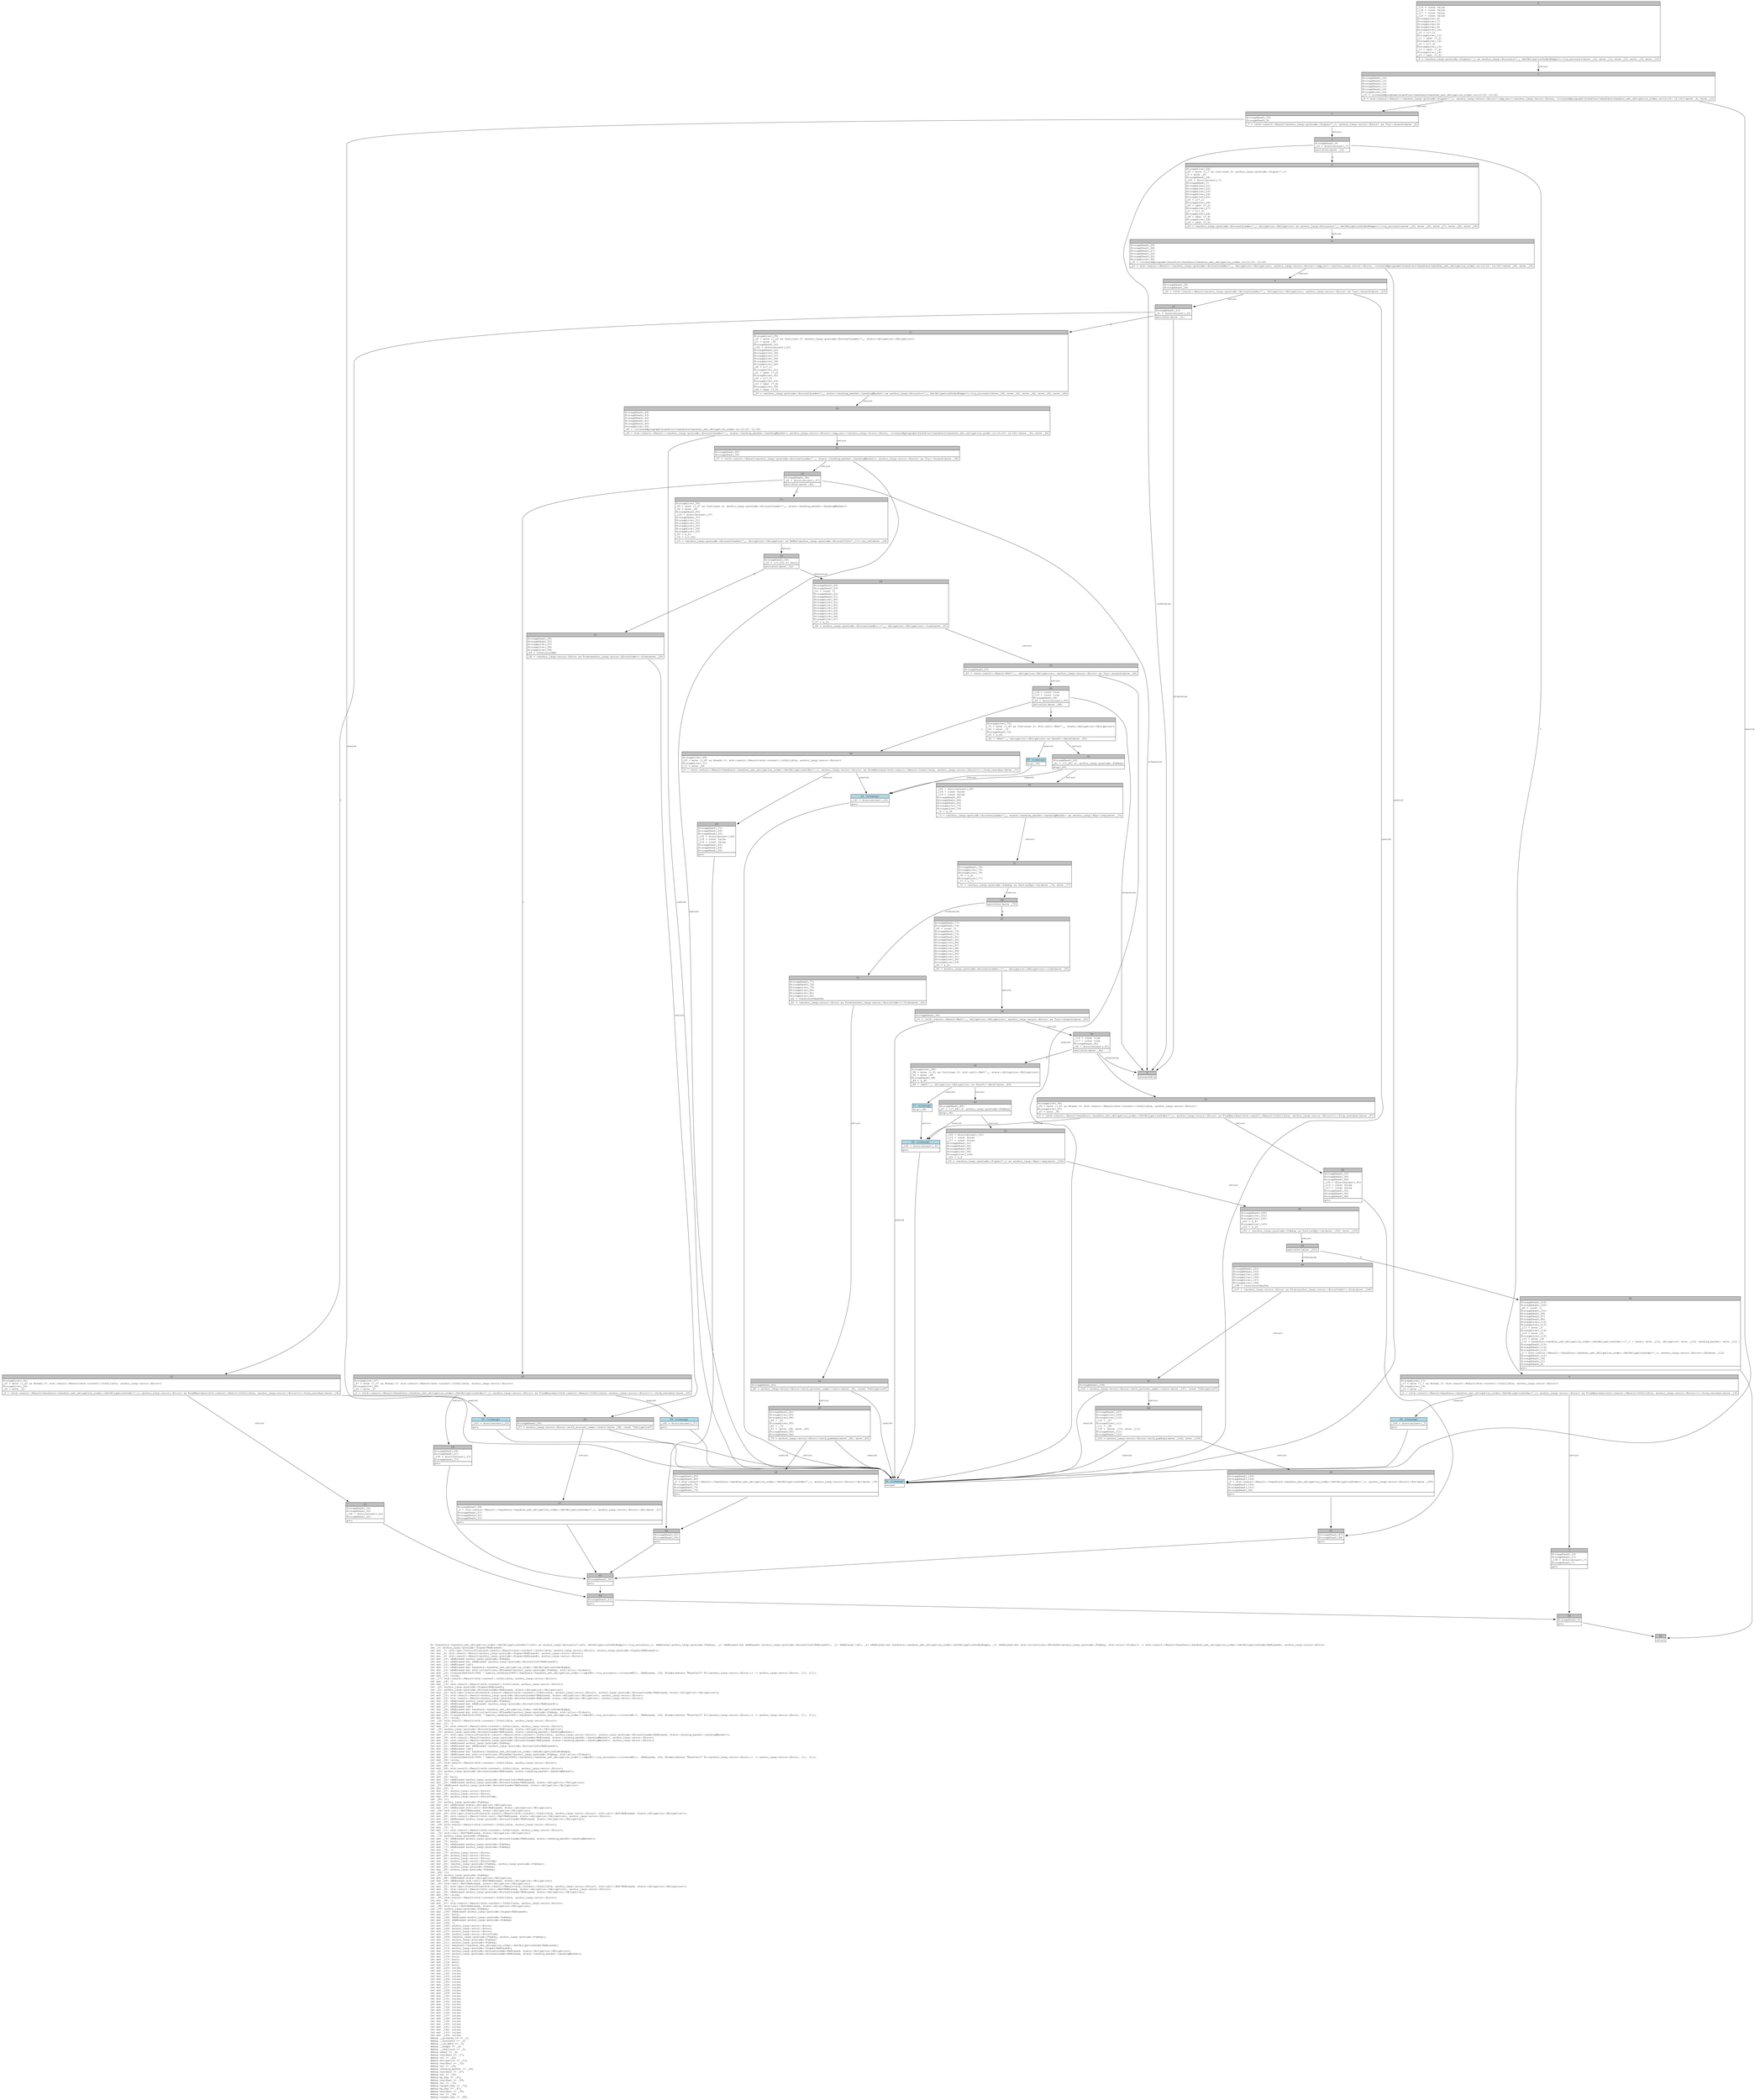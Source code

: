 digraph Mir_0_5560 {
    graph [fontname="Courier, monospace"];
    node [fontname="Courier, monospace"];
    edge [fontname="Courier, monospace"];
    label=<fn &lt;handlers::handler_set_obligation_order::SetObligationOrder&lt;'info&gt; as anchor_lang::Accounts&lt;'info, SetObligationOrderBumps&gt;&gt;::try_accounts(_1: &amp;ReErased anchor_lang::prelude::Pubkey, _2: &amp;ReErased mut &amp;ReErased [anchor_lang::prelude::AccountInfo&lt;ReErased&gt;], _3: &amp;ReErased [u8], _4: &amp;ReErased mut handlers::handler_set_obligation_order::SetObligationOrderBumps, _5: &amp;ReErased mut std::collections::BTreeSet&lt;anchor_lang::prelude::Pubkey, std::alloc::Global&gt;) -&gt; std::result::Result&lt;handlers::handler_set_obligation_order::SetObligationOrder&lt;ReErased&gt;, anchor_lang::error::Error&gt;<br align="left"/>let _6: anchor_lang::prelude::Signer&lt;ReErased&gt;;<br align="left"/>let mut _7: std::ops::ControlFlow&lt;std::result::Result&lt;std::convert::Infallible, anchor_lang::error::Error&gt;, anchor_lang::prelude::Signer&lt;ReErased&gt;&gt;;<br align="left"/>let mut _8: std::result::Result&lt;anchor_lang::prelude::Signer&lt;ReErased&gt;, anchor_lang::error::Error&gt;;<br align="left"/>let mut _9: std::result::Result&lt;anchor_lang::prelude::Signer&lt;ReErased&gt;, anchor_lang::error::Error&gt;;<br align="left"/>let mut _10: &amp;ReErased anchor_lang::prelude::Pubkey;<br align="left"/>let mut _11: &amp;ReErased mut &amp;ReErased [anchor_lang::prelude::AccountInfo&lt;ReErased&gt;];<br align="left"/>let mut _12: &amp;ReErased [u8];<br align="left"/>let mut _13: &amp;ReErased mut handlers::handler_set_obligation_order::SetObligationOrderBumps;<br align="left"/>let mut _14: &amp;ReErased mut std::collections::BTreeSet&lt;anchor_lang::prelude::Pubkey, std::alloc::Global&gt;;<br align="left"/>let mut _15: Closure(DefId(0:5561 ~ kamino_lending[6389]::handlers::handler_set_obligation_order::{impl#0}::try_accounts::{closure#0}), [ReErased, i32, Binder(extern &quot;RustCall&quot; fn((anchor_lang::error::Error,)) -&gt; anchor_lang::error::Error, []), ()]);<br align="left"/>let mut _16: isize;<br align="left"/>let _17: std::result::Result&lt;std::convert::Infallible, anchor_lang::error::Error&gt;;<br align="left"/>let mut _18: !;<br align="left"/>let mut _19: std::result::Result&lt;std::convert::Infallible, anchor_lang::error::Error&gt;;<br align="left"/>let _20: anchor_lang::prelude::Signer&lt;ReErased&gt;;<br align="left"/>let _21: anchor_lang::prelude::AccountLoader&lt;ReErased, state::obligation::Obligation&gt;;<br align="left"/>let mut _22: std::ops::ControlFlow&lt;std::result::Result&lt;std::convert::Infallible, anchor_lang::error::Error&gt;, anchor_lang::prelude::AccountLoader&lt;ReErased, state::obligation::Obligation&gt;&gt;;<br align="left"/>let mut _23: std::result::Result&lt;anchor_lang::prelude::AccountLoader&lt;ReErased, state::obligation::Obligation&gt;, anchor_lang::error::Error&gt;;<br align="left"/>let mut _24: std::result::Result&lt;anchor_lang::prelude::AccountLoader&lt;ReErased, state::obligation::Obligation&gt;, anchor_lang::error::Error&gt;;<br align="left"/>let mut _25: &amp;ReErased anchor_lang::prelude::Pubkey;<br align="left"/>let mut _26: &amp;ReErased mut &amp;ReErased [anchor_lang::prelude::AccountInfo&lt;ReErased&gt;];<br align="left"/>let mut _27: &amp;ReErased [u8];<br align="left"/>let mut _28: &amp;ReErased mut handlers::handler_set_obligation_order::SetObligationOrderBumps;<br align="left"/>let mut _29: &amp;ReErased mut std::collections::BTreeSet&lt;anchor_lang::prelude::Pubkey, std::alloc::Global&gt;;<br align="left"/>let mut _30: Closure(DefId(0:5562 ~ kamino_lending[6389]::handlers::handler_set_obligation_order::{impl#0}::try_accounts::{closure#1}), [ReErased, i32, Binder(extern &quot;RustCall&quot; fn((anchor_lang::error::Error,)) -&gt; anchor_lang::error::Error, []), ()]);<br align="left"/>let mut _31: isize;<br align="left"/>let _32: std::result::Result&lt;std::convert::Infallible, anchor_lang::error::Error&gt;;<br align="left"/>let mut _33: !;<br align="left"/>let mut _34: std::result::Result&lt;std::convert::Infallible, anchor_lang::error::Error&gt;;<br align="left"/>let _35: anchor_lang::prelude::AccountLoader&lt;ReErased, state::obligation::Obligation&gt;;<br align="left"/>let _36: anchor_lang::prelude::AccountLoader&lt;ReErased, state::lending_market::LendingMarket&gt;;<br align="left"/>let mut _37: std::ops::ControlFlow&lt;std::result::Result&lt;std::convert::Infallible, anchor_lang::error::Error&gt;, anchor_lang::prelude::AccountLoader&lt;ReErased, state::lending_market::LendingMarket&gt;&gt;;<br align="left"/>let mut _38: std::result::Result&lt;anchor_lang::prelude::AccountLoader&lt;ReErased, state::lending_market::LendingMarket&gt;, anchor_lang::error::Error&gt;;<br align="left"/>let mut _39: std::result::Result&lt;anchor_lang::prelude::AccountLoader&lt;ReErased, state::lending_market::LendingMarket&gt;, anchor_lang::error::Error&gt;;<br align="left"/>let mut _40: &amp;ReErased anchor_lang::prelude::Pubkey;<br align="left"/>let mut _41: &amp;ReErased mut &amp;ReErased [anchor_lang::prelude::AccountInfo&lt;ReErased&gt;];<br align="left"/>let mut _42: &amp;ReErased [u8];<br align="left"/>let mut _43: &amp;ReErased mut handlers::handler_set_obligation_order::SetObligationOrderBumps;<br align="left"/>let mut _44: &amp;ReErased mut std::collections::BTreeSet&lt;anchor_lang::prelude::Pubkey, std::alloc::Global&gt;;<br align="left"/>let mut _45: Closure(DefId(0:5563 ~ kamino_lending[6389]::handlers::handler_set_obligation_order::{impl#0}::try_accounts::{closure#2}), [ReErased, i32, Binder(extern &quot;RustCall&quot; fn((anchor_lang::error::Error,)) -&gt; anchor_lang::error::Error, []), ()]);<br align="left"/>let mut _46: isize;<br align="left"/>let _47: std::result::Result&lt;std::convert::Infallible, anchor_lang::error::Error&gt;;<br align="left"/>let mut _48: !;<br align="left"/>let mut _49: std::result::Result&lt;std::convert::Infallible, anchor_lang::error::Error&gt;;<br align="left"/>let _50: anchor_lang::prelude::AccountLoader&lt;ReErased, state::lending_market::LendingMarket&gt;;<br align="left"/>let _51: ();<br align="left"/>let mut _52: bool;<br align="left"/>let mut _53: &amp;ReErased anchor_lang::prelude::AccountInfo&lt;ReErased&gt;;<br align="left"/>let mut _54: &amp;ReErased anchor_lang::prelude::AccountLoader&lt;ReErased, state::obligation::Obligation&gt;;<br align="left"/>let _55: &amp;ReErased anchor_lang::prelude::AccountLoader&lt;ReErased, state::obligation::Obligation&gt;;<br align="left"/>let mut _56: !;<br align="left"/>let mut _57: anchor_lang::error::Error;<br align="left"/>let mut _58: anchor_lang::error::Error;<br align="left"/>let mut _59: anchor_lang::error::ErrorCode;<br align="left"/>let _60: ();<br align="left"/>let _61: anchor_lang::prelude::Pubkey;<br align="left"/>let mut _62: &amp;ReErased state::obligation::Obligation;<br align="left"/>let mut _63: &amp;ReErased std::cell::Ref&lt;ReErased, state::obligation::Obligation&gt;;<br align="left"/>let _64: std::cell::Ref&lt;ReErased, state::obligation::Obligation&gt;;<br align="left"/>let mut _65: std::ops::ControlFlow&lt;std::result::Result&lt;std::convert::Infallible, anchor_lang::error::Error&gt;, std::cell::Ref&lt;ReErased, state::obligation::Obligation&gt;&gt;;<br align="left"/>let mut _66: std::result::Result&lt;std::cell::Ref&lt;ReErased, state::obligation::Obligation&gt;, anchor_lang::error::Error&gt;;<br align="left"/>let mut _67: &amp;ReErased anchor_lang::prelude::AccountLoader&lt;ReErased, state::obligation::Obligation&gt;;<br align="left"/>let mut _68: isize;<br align="left"/>let _69: std::result::Result&lt;std::convert::Infallible, anchor_lang::error::Error&gt;;<br align="left"/>let mut _70: !;<br align="left"/>let mut _71: std::result::Result&lt;std::convert::Infallible, anchor_lang::error::Error&gt;;<br align="left"/>let _72: std::cell::Ref&lt;ReErased, state::obligation::Obligation&gt;;<br align="left"/>let _73: anchor_lang::prelude::Pubkey;<br align="left"/>let mut _74: &amp;ReErased anchor_lang::prelude::AccountLoader&lt;ReErased, state::lending_market::LendingMarket&gt;;<br align="left"/>let mut _75: bool;<br align="left"/>let mut _76: &amp;ReErased anchor_lang::prelude::Pubkey;<br align="left"/>let mut _77: &amp;ReErased anchor_lang::prelude::Pubkey;<br align="left"/>let mut _78: !;<br align="left"/>let mut _79: anchor_lang::error::Error;<br align="left"/>let mut _80: anchor_lang::error::Error;<br align="left"/>let mut _81: anchor_lang::error::Error;<br align="left"/>let mut _82: anchor_lang::error::ErrorCode;<br align="left"/>let mut _83: (anchor_lang::prelude::Pubkey, anchor_lang::prelude::Pubkey);<br align="left"/>let mut _84: anchor_lang::prelude::Pubkey;<br align="left"/>let mut _85: anchor_lang::prelude::Pubkey;<br align="left"/>let _86: ();<br align="left"/>let _87: anchor_lang::prelude::Pubkey;<br align="left"/>let mut _88: &amp;ReErased state::obligation::Obligation;<br align="left"/>let mut _89: &amp;ReErased std::cell::Ref&lt;ReErased, state::obligation::Obligation&gt;;<br align="left"/>let _90: std::cell::Ref&lt;ReErased, state::obligation::Obligation&gt;;<br align="left"/>let mut _91: std::ops::ControlFlow&lt;std::result::Result&lt;std::convert::Infallible, anchor_lang::error::Error&gt;, std::cell::Ref&lt;ReErased, state::obligation::Obligation&gt;&gt;;<br align="left"/>let mut _92: std::result::Result&lt;std::cell::Ref&lt;ReErased, state::obligation::Obligation&gt;, anchor_lang::error::Error&gt;;<br align="left"/>let mut _93: &amp;ReErased anchor_lang::prelude::AccountLoader&lt;ReErased, state::obligation::Obligation&gt;;<br align="left"/>let mut _94: isize;<br align="left"/>let _95: std::result::Result&lt;std::convert::Infallible, anchor_lang::error::Error&gt;;<br align="left"/>let mut _96: !;<br align="left"/>let mut _97: std::result::Result&lt;std::convert::Infallible, anchor_lang::error::Error&gt;;<br align="left"/>let _98: std::cell::Ref&lt;ReErased, state::obligation::Obligation&gt;;<br align="left"/>let _99: anchor_lang::prelude::Pubkey;<br align="left"/>let mut _100: &amp;ReErased anchor_lang::prelude::Signer&lt;ReErased&gt;;<br align="left"/>let mut _101: bool;<br align="left"/>let mut _102: &amp;ReErased anchor_lang::prelude::Pubkey;<br align="left"/>let mut _103: &amp;ReErased anchor_lang::prelude::Pubkey;<br align="left"/>let mut _104: !;<br align="left"/>let mut _105: anchor_lang::error::Error;<br align="left"/>let mut _106: anchor_lang::error::Error;<br align="left"/>let mut _107: anchor_lang::error::Error;<br align="left"/>let mut _108: anchor_lang::error::ErrorCode;<br align="left"/>let mut _109: (anchor_lang::prelude::Pubkey, anchor_lang::prelude::Pubkey);<br align="left"/>let mut _110: anchor_lang::prelude::Pubkey;<br align="left"/>let mut _111: anchor_lang::prelude::Pubkey;<br align="left"/>let mut _112: handlers::handler_set_obligation_order::SetObligationOrder&lt;ReErased&gt;;<br align="left"/>let mut _113: anchor_lang::prelude::Signer&lt;ReErased&gt;;<br align="left"/>let mut _114: anchor_lang::prelude::AccountLoader&lt;ReErased, state::obligation::Obligation&gt;;<br align="left"/>let mut _115: anchor_lang::prelude::AccountLoader&lt;ReErased, state::lending_market::LendingMarket&gt;;<br align="left"/>let mut _116: bool;<br align="left"/>let mut _117: bool;<br align="left"/>let mut _118: bool;<br align="left"/>let mut _119: bool;<br align="left"/>let mut _120: isize;<br align="left"/>let mut _121: isize;<br align="left"/>let mut _122: isize;<br align="left"/>let mut _123: isize;<br align="left"/>let mut _124: isize;<br align="left"/>let mut _125: isize;<br align="left"/>let mut _126: isize;<br align="left"/>let mut _127: isize;<br align="left"/>let mut _128: isize;<br align="left"/>let mut _129: isize;<br align="left"/>let mut _130: isize;<br align="left"/>let mut _131: isize;<br align="left"/>let mut _132: isize;<br align="left"/>let mut _133: isize;<br align="left"/>let mut _134: isize;<br align="left"/>let mut _135: isize;<br align="left"/>let mut _136: isize;<br align="left"/>let mut _137: isize;<br align="left"/>let mut _138: isize;<br align="left"/>let mut _139: isize;<br align="left"/>let mut _140: isize;<br align="left"/>let mut _141: isize;<br align="left"/>let mut _142: isize;<br align="left"/>let mut _143: isize;<br align="left"/>let mut _144: isize;<br align="left"/>debug __program_id =&gt; _1;<br align="left"/>debug __accounts =&gt; _2;<br align="left"/>debug __ix_data =&gt; _3;<br align="left"/>debug __bumps =&gt; _4;<br align="left"/>debug __reallocs =&gt; _5;<br align="left"/>debug owner =&gt; _6;<br align="left"/>debug residual =&gt; _17;<br align="left"/>debug val =&gt; _20;<br align="left"/>debug obligation =&gt; _21;<br align="left"/>debug residual =&gt; _32;<br align="left"/>debug val =&gt; _35;<br align="left"/>debug lending_market =&gt; _36;<br align="left"/>debug residual =&gt; _47;<br align="left"/>debug val =&gt; _50;<br align="left"/>debug my_key =&gt; _61;<br align="left"/>debug residual =&gt; _69;<br align="left"/>debug val =&gt; _72;<br align="left"/>debug target_key =&gt; _73;<br align="left"/>debug my_key =&gt; _87;<br align="left"/>debug residual =&gt; _95;<br align="left"/>debug val =&gt; _98;<br align="left"/>debug target_key =&gt; _99;<br align="left"/>>;
    bb0__0_5560 [shape="none", label=<<table border="0" cellborder="1" cellspacing="0"><tr><td bgcolor="gray" align="center" colspan="1">0</td></tr><tr><td align="left" balign="left">_119 = const false<br/>_118 = const false<br/>_117 = const false<br/>_116 = const false<br/>StorageLive(_6)<br/>StorageLive(_7)<br/>StorageLive(_8)<br/>StorageLive(_9)<br/>StorageLive(_10)<br/>_10 = &amp;(*_1)<br/>StorageLive(_11)<br/>_11 = &amp;mut (*_2)<br/>StorageLive(_12)<br/>_12 = &amp;(*_3)<br/>StorageLive(_13)<br/>_13 = &amp;mut (*_4)<br/>StorageLive(_14)<br/>_14 = &amp;mut (*_5)<br/></td></tr><tr><td align="left">_9 = &lt;anchor_lang::prelude::Signer&lt;'_&gt; as anchor_lang::Accounts&lt;'_, SetObligationOrderBumps&gt;&gt;::try_accounts(move _10, move _11, move _12, move _13, move _14)</td></tr></table>>];
    bb1__0_5560 [shape="none", label=<<table border="0" cellborder="1" cellspacing="0"><tr><td bgcolor="gray" align="center" colspan="1">1</td></tr><tr><td align="left" balign="left">StorageDead(_14)<br/>StorageDead(_13)<br/>StorageDead(_12)<br/>StorageDead(_11)<br/>StorageDead(_10)<br/>StorageLive(_15)<br/>_15 = {closure@programs\klend\src\handlers\handler_set_obligation_order.rs:12:10: 12:18}<br/></td></tr><tr><td align="left">_8 = std::result::Result::&lt;anchor_lang::prelude::Signer&lt;'_&gt;, anchor_lang::error::Error&gt;::map_err::&lt;anchor_lang::error::Error, {closure@programs\klend\src\handlers\handler_set_obligation_order.rs:12:10: 12:18}&gt;(move _9, move _15)</td></tr></table>>];
    bb2__0_5560 [shape="none", label=<<table border="0" cellborder="1" cellspacing="0"><tr><td bgcolor="gray" align="center" colspan="1">2</td></tr><tr><td align="left" balign="left">StorageDead(_15)<br/>StorageDead(_9)<br/></td></tr><tr><td align="left">_7 = &lt;std::result::Result&lt;anchor_lang::prelude::Signer&lt;'_&gt;, anchor_lang::error::Error&gt; as Try&gt;::branch(move _8)</td></tr></table>>];
    bb3__0_5560 [shape="none", label=<<table border="0" cellborder="1" cellspacing="0"><tr><td bgcolor="gray" align="center" colspan="1">3</td></tr><tr><td align="left" balign="left">StorageDead(_8)<br/>_16 = discriminant(_7)<br/></td></tr><tr><td align="left">switchInt(move _16)</td></tr></table>>];
    bb4__0_5560 [shape="none", label=<<table border="0" cellborder="1" cellspacing="0"><tr><td bgcolor="gray" align="center" colspan="1">4</td></tr><tr><td align="left" balign="left">StorageLive(_20)<br/>_20 = move ((_7 as Continue).0: anchor_lang::prelude::Signer&lt;'_&gt;)<br/>_6 = move _20<br/>StorageDead(_20)<br/>_120 = discriminant(_7)<br/>StorageDead(_7)<br/>StorageLive(_21)<br/>StorageLive(_22)<br/>StorageLive(_23)<br/>StorageLive(_24)<br/>StorageLive(_25)<br/>_25 = &amp;(*_1)<br/>StorageLive(_26)<br/>_26 = &amp;mut (*_2)<br/>StorageLive(_27)<br/>_27 = &amp;(*_3)<br/>StorageLive(_28)<br/>_28 = &amp;mut (*_4)<br/>StorageLive(_29)<br/>_29 = &amp;mut (*_5)<br/></td></tr><tr><td align="left">_24 = &lt;anchor_lang::prelude::AccountLoader&lt;'_, obligation::Obligation&gt; as anchor_lang::Accounts&lt;'_, SetObligationOrderBumps&gt;&gt;::try_accounts(move _25, move _26, move _27, move _28, move _29)</td></tr></table>>];
    bb5__0_5560 [shape="none", label=<<table border="0" cellborder="1" cellspacing="0"><tr><td bgcolor="gray" align="center" colspan="1">5</td></tr><tr><td align="left">unreachable</td></tr></table>>];
    bb6__0_5560 [shape="none", label=<<table border="0" cellborder="1" cellspacing="0"><tr><td bgcolor="gray" align="center" colspan="1">6</td></tr><tr><td align="left" balign="left">StorageLive(_17)<br/>_17 = move ((_7 as Break).0: std::result::Result&lt;std::convert::Infallible, anchor_lang::error::Error&gt;)<br/>StorageLive(_19)<br/>_19 = move _17<br/></td></tr><tr><td align="left">_0 = &lt;std::result::Result&lt;handlers::handler_set_obligation_order::SetObligationOrder&lt;'_&gt;, anchor_lang::error::Error&gt; as FromResidual&lt;std::result::Result&lt;Infallible, anchor_lang::error::Error&gt;&gt;&gt;::from_residual(move _19)</td></tr></table>>];
    bb7__0_5560 [shape="none", label=<<table border="0" cellborder="1" cellspacing="0"><tr><td bgcolor="gray" align="center" colspan="1">7</td></tr><tr><td align="left" balign="left">StorageDead(_19)<br/>StorageDead(_17)<br/>_138 = discriminant(_7)<br/>StorageDead(_7)<br/></td></tr><tr><td align="left">goto</td></tr></table>>];
    bb8__0_5560 [shape="none", label=<<table border="0" cellborder="1" cellspacing="0"><tr><td bgcolor="gray" align="center" colspan="1">8</td></tr><tr><td align="left" balign="left">StorageDead(_29)<br/>StorageDead(_28)<br/>StorageDead(_27)<br/>StorageDead(_26)<br/>StorageDead(_25)<br/>StorageLive(_30)<br/>_30 = {closure@programs\klend\src\handlers\handler_set_obligation_order.rs:12:10: 12:18}<br/></td></tr><tr><td align="left">_23 = std::result::Result::&lt;anchor_lang::prelude::AccountLoader&lt;'_, obligation::Obligation&gt;, anchor_lang::error::Error&gt;::map_err::&lt;anchor_lang::error::Error, {closure@programs\klend\src\handlers\handler_set_obligation_order.rs:12:10: 12:18}&gt;(move _24, move _30)</td></tr></table>>];
    bb9__0_5560 [shape="none", label=<<table border="0" cellborder="1" cellspacing="0"><tr><td bgcolor="gray" align="center" colspan="1">9</td></tr><tr><td align="left" balign="left">StorageDead(_30)<br/>StorageDead(_24)<br/></td></tr><tr><td align="left">_22 = &lt;std::result::Result&lt;anchor_lang::prelude::AccountLoader&lt;'_, obligation::Obligation&gt;, anchor_lang::error::Error&gt; as Try&gt;::branch(move _23)</td></tr></table>>];
    bb10__0_5560 [shape="none", label=<<table border="0" cellborder="1" cellspacing="0"><tr><td bgcolor="gray" align="center" colspan="1">10</td></tr><tr><td align="left" balign="left">StorageDead(_23)<br/>_31 = discriminant(_22)<br/></td></tr><tr><td align="left">switchInt(move _31)</td></tr></table>>];
    bb11__0_5560 [shape="none", label=<<table border="0" cellborder="1" cellspacing="0"><tr><td bgcolor="gray" align="center" colspan="1">11</td></tr><tr><td align="left" balign="left">StorageLive(_35)<br/>_35 = move ((_22 as Continue).0: anchor_lang::prelude::AccountLoader&lt;'_, state::obligation::Obligation&gt;)<br/>_21 = move _35<br/>StorageDead(_35)<br/>_122 = discriminant(_22)<br/>StorageDead(_22)<br/>StorageLive(_36)<br/>StorageLive(_37)<br/>StorageLive(_38)<br/>StorageLive(_39)<br/>StorageLive(_40)<br/>_40 = &amp;(*_1)<br/>StorageLive(_41)<br/>_41 = &amp;mut (*_2)<br/>StorageLive(_42)<br/>_42 = &amp;(*_3)<br/>StorageLive(_43)<br/>_43 = &amp;mut (*_4)<br/>StorageLive(_44)<br/>_44 = &amp;mut (*_5)<br/></td></tr><tr><td align="left">_39 = &lt;anchor_lang::prelude::AccountLoader&lt;'_, state::lending_market::LendingMarket&gt; as anchor_lang::Accounts&lt;'_, SetObligationOrderBumps&gt;&gt;::try_accounts(move _40, move _41, move _42, move _43, move _44)</td></tr></table>>];
    bb12__0_5560 [shape="none", label=<<table border="0" cellborder="1" cellspacing="0"><tr><td bgcolor="gray" align="center" colspan="1">12</td></tr><tr><td align="left" balign="left">StorageLive(_32)<br/>_32 = move ((_22 as Break).0: std::result::Result&lt;std::convert::Infallible, anchor_lang::error::Error&gt;)<br/>StorageLive(_34)<br/>_34 = move _32<br/></td></tr><tr><td align="left">_0 = &lt;std::result::Result&lt;handlers::handler_set_obligation_order::SetObligationOrder&lt;'_&gt;, anchor_lang::error::Error&gt; as FromResidual&lt;std::result::Result&lt;Infallible, anchor_lang::error::Error&gt;&gt;&gt;::from_residual(move _34)</td></tr></table>>];
    bb13__0_5560 [shape="none", label=<<table border="0" cellborder="1" cellspacing="0"><tr><td bgcolor="gray" align="center" colspan="1">13</td></tr><tr><td align="left" balign="left">StorageDead(_34)<br/>StorageDead(_32)<br/>_136 = discriminant(_22)<br/>StorageDead(_22)<br/></td></tr><tr><td align="left">goto</td></tr></table>>];
    bb14__0_5560 [shape="none", label=<<table border="0" cellborder="1" cellspacing="0"><tr><td bgcolor="gray" align="center" colspan="1">14</td></tr><tr><td align="left" balign="left">StorageDead(_44)<br/>StorageDead(_43)<br/>StorageDead(_42)<br/>StorageDead(_41)<br/>StorageDead(_40)<br/>StorageLive(_45)<br/>_45 = {closure@programs\klend\src\handlers\handler_set_obligation_order.rs:12:10: 12:18}<br/></td></tr><tr><td align="left">_38 = std::result::Result::&lt;anchor_lang::prelude::AccountLoader&lt;'_, state::lending_market::LendingMarket&gt;, anchor_lang::error::Error&gt;::map_err::&lt;anchor_lang::error::Error, {closure@programs\klend\src\handlers\handler_set_obligation_order.rs:12:10: 12:18}&gt;(move _39, move _45)</td></tr></table>>];
    bb15__0_5560 [shape="none", label=<<table border="0" cellborder="1" cellspacing="0"><tr><td bgcolor="gray" align="center" colspan="1">15</td></tr><tr><td align="left" balign="left">StorageDead(_45)<br/>StorageDead(_39)<br/></td></tr><tr><td align="left">_37 = &lt;std::result::Result&lt;anchor_lang::prelude::AccountLoader&lt;'_, state::lending_market::LendingMarket&gt;, anchor_lang::error::Error&gt; as Try&gt;::branch(move _38)</td></tr></table>>];
    bb16__0_5560 [shape="none", label=<<table border="0" cellborder="1" cellspacing="0"><tr><td bgcolor="gray" align="center" colspan="1">16</td></tr><tr><td align="left" balign="left">StorageDead(_38)<br/>_46 = discriminant(_37)<br/></td></tr><tr><td align="left">switchInt(move _46)</td></tr></table>>];
    bb17__0_5560 [shape="none", label=<<table border="0" cellborder="1" cellspacing="0"><tr><td bgcolor="gray" align="center" colspan="1">17</td></tr><tr><td align="left" balign="left">StorageLive(_50)<br/>_50 = move ((_37 as Continue).0: anchor_lang::prelude::AccountLoader&lt;'_, state::lending_market::LendingMarket&gt;)<br/>_36 = move _50<br/>StorageDead(_50)<br/>_124 = discriminant(_37)<br/>StorageDead(_37)<br/>StorageLive(_51)<br/>StorageLive(_52)<br/>StorageLive(_53)<br/>StorageLive(_54)<br/>StorageLive(_55)<br/>_55 = &amp;_21<br/>_54 = &amp;(*_55)<br/></td></tr><tr><td align="left">_53 = &lt;anchor_lang::prelude::AccountLoader&lt;'_, obligation::Obligation&gt; as AsRef&lt;anchor_lang::prelude::AccountInfo&lt;'_&gt;&gt;&gt;::as_ref(move _54)</td></tr></table>>];
    bb18__0_5560 [shape="none", label=<<table border="0" cellborder="1" cellspacing="0"><tr><td bgcolor="gray" align="center" colspan="1">18</td></tr><tr><td align="left" balign="left">StorageLive(_47)<br/>_47 = move ((_37 as Break).0: std::result::Result&lt;std::convert::Infallible, anchor_lang::error::Error&gt;)<br/>StorageLive(_49)<br/>_49 = move _47<br/></td></tr><tr><td align="left">_0 = &lt;std::result::Result&lt;handlers::handler_set_obligation_order::SetObligationOrder&lt;'_&gt;, anchor_lang::error::Error&gt; as FromResidual&lt;std::result::Result&lt;Infallible, anchor_lang::error::Error&gt;&gt;&gt;::from_residual(move _49)</td></tr></table>>];
    bb19__0_5560 [shape="none", label=<<table border="0" cellborder="1" cellspacing="0"><tr><td bgcolor="gray" align="center" colspan="1">19</td></tr><tr><td align="left" balign="left">StorageDead(_49)<br/>StorageDead(_47)<br/>_134 = discriminant(_37)<br/>StorageDead(_37)<br/></td></tr><tr><td align="left">goto</td></tr></table>>];
    bb20__0_5560 [shape="none", label=<<table border="0" cellborder="1" cellspacing="0"><tr><td bgcolor="gray" align="center" colspan="1">20</td></tr><tr><td align="left" balign="left">StorageDead(_54)<br/>_52 = ((*_53).6: bool)<br/></td></tr><tr><td align="left">switchInt(move _52)</td></tr></table>>];
    bb21__0_5560 [shape="none", label=<<table border="0" cellborder="1" cellspacing="0"><tr><td bgcolor="gray" align="center" colspan="1">21</td></tr><tr><td align="left" balign="left">StorageDead(_55)<br/>StorageDead(_53)<br/>StorageLive(_57)<br/>StorageLive(_58)<br/>StorageLive(_59)<br/>_59 = ConstraintMut<br/></td></tr><tr><td align="left">_58 = &lt;anchor_lang::error::Error as From&lt;anchor_lang::error::ErrorCode&gt;&gt;::from(move _59)</td></tr></table>>];
    bb22__0_5560 [shape="none", label=<<table border="0" cellborder="1" cellspacing="0"><tr><td bgcolor="gray" align="center" colspan="1">22</td></tr><tr><td align="left" balign="left">StorageDead(_59)<br/></td></tr><tr><td align="left">_57 = anchor_lang::error::Error::with_account_name::&lt;&amp;str&gt;(move _58, const &quot;obligation&quot;)</td></tr></table>>];
    bb23__0_5560 [shape="none", label=<<table border="0" cellborder="1" cellspacing="0"><tr><td bgcolor="gray" align="center" colspan="1">23</td></tr><tr><td align="left" balign="left">StorageDead(_58)<br/>_0 = std::result::Result::&lt;handlers::handler_set_obligation_order::SetObligationOrder&lt;'_&gt;, anchor_lang::error::Error&gt;::Err(move _57)<br/>StorageDead(_57)<br/>StorageDead(_52)<br/>StorageDead(_51)<br/></td></tr><tr><td align="left">goto</td></tr></table>>];
    bb24__0_5560 [shape="none", label=<<table border="0" cellborder="1" cellspacing="0"><tr><td bgcolor="gray" align="center" colspan="1">24</td></tr><tr><td align="left" balign="left">StorageDead(_55)<br/>StorageDead(_53)<br/>_51 = const ()<br/>StorageDead(_52)<br/>StorageDead(_51)<br/>StorageLive(_60)<br/>StorageLive(_61)<br/>StorageLive(_62)<br/>StorageLive(_63)<br/>StorageLive(_64)<br/>StorageLive(_65)<br/>StorageLive(_66)<br/>StorageLive(_67)<br/>_67 = &amp;_21<br/></td></tr><tr><td align="left">_66 = anchor_lang::prelude::AccountLoader::&lt;'_, obligation::Obligation&gt;::load(move _67)</td></tr></table>>];
    bb25__0_5560 [shape="none", label=<<table border="0" cellborder="1" cellspacing="0"><tr><td bgcolor="gray" align="center" colspan="1">25</td></tr><tr><td align="left" balign="left">StorageDead(_67)<br/></td></tr><tr><td align="left">_65 = &lt;std::result::Result&lt;Ref&lt;'_, obligation::Obligation&gt;, anchor_lang::error::Error&gt; as Try&gt;::branch(move _66)</td></tr></table>>];
    bb26__0_5560 [shape="none", label=<<table border="0" cellborder="1" cellspacing="0"><tr><td bgcolor="gray" align="center" colspan="1">26</td></tr><tr><td align="left" balign="left">_118 = const true<br/>_119 = const true<br/>StorageDead(_66)<br/>_68 = discriminant(_65)<br/></td></tr><tr><td align="left">switchInt(move _68)</td></tr></table>>];
    bb27__0_5560 [shape="none", label=<<table border="0" cellborder="1" cellspacing="0"><tr><td bgcolor="gray" align="center" colspan="1">27</td></tr><tr><td align="left" balign="left">StorageLive(_72)<br/>_72 = move ((_65 as Continue).0: std::cell::Ref&lt;'_, state::obligation::Obligation&gt;)<br/>_64 = move _72<br/>StorageDead(_72)<br/>_63 = &amp;_64<br/></td></tr><tr><td align="left">_62 = &lt;Ref&lt;'_, obligation::Obligation&gt; as Deref&gt;::deref(move _63)</td></tr></table>>];
    bb28__0_5560 [shape="none", label=<<table border="0" cellborder="1" cellspacing="0"><tr><td bgcolor="gray" align="center" colspan="1">28</td></tr><tr><td align="left" balign="left">StorageLive(_69)<br/>_69 = move ((_65 as Break).0: std::result::Result&lt;std::convert::Infallible, anchor_lang::error::Error&gt;)<br/>StorageLive(_71)<br/>_71 = move _69<br/></td></tr><tr><td align="left">_0 = &lt;std::result::Result&lt;handlers::handler_set_obligation_order::SetObligationOrder&lt;'_&gt;, anchor_lang::error::Error&gt; as FromResidual&lt;std::result::Result&lt;Infallible, anchor_lang::error::Error&gt;&gt;&gt;::from_residual(move _71)</td></tr></table>>];
    bb29__0_5560 [shape="none", label=<<table border="0" cellborder="1" cellspacing="0"><tr><td bgcolor="gray" align="center" colspan="1">29</td></tr><tr><td align="left" balign="left">StorageDead(_71)<br/>StorageDead(_69)<br/>StorageDead(_63)<br/>_132 = discriminant(_65)<br/>_118 = const false<br/>_119 = const false<br/>StorageDead(_65)<br/>StorageDead(_64)<br/>StorageDead(_62)<br/></td></tr><tr><td align="left">goto</td></tr></table>>];
    bb30__0_5560 [shape="none", label=<<table border="0" cellborder="1" cellspacing="0"><tr><td bgcolor="gray" align="center" colspan="1">30</td></tr><tr><td align="left" balign="left">StorageDead(_63)<br/>_61 = ((*_62).2: anchor_lang::prelude::Pubkey)<br/></td></tr><tr><td align="left">drop(_64)</td></tr></table>>];
    bb31__0_5560 [shape="none", label=<<table border="0" cellborder="1" cellspacing="0"><tr><td bgcolor="gray" align="center" colspan="1">31</td></tr><tr><td align="left" balign="left">StorageDead(_74)<br/>StorageLive(_75)<br/>StorageLive(_76)<br/>_76 = &amp;_61<br/>StorageLive(_77)<br/>_77 = &amp;_73<br/></td></tr><tr><td align="left">_75 = &lt;anchor_lang::prelude::Pubkey as PartialEq&gt;::ne(move _76, move _77)</td></tr></table>>];
    bb32__0_5560 [shape="none", label=<<table border="0" cellborder="1" cellspacing="0"><tr><td bgcolor="gray" align="center" colspan="1">32</td></tr><tr><td align="left">switchInt(move _75)</td></tr></table>>];
    bb33__0_5560 [shape="none", label=<<table border="0" cellborder="1" cellspacing="0"><tr><td bgcolor="gray" align="center" colspan="1">33</td></tr><tr><td align="left" balign="left">StorageDead(_77)<br/>StorageDead(_76)<br/>StorageLive(_79)<br/>StorageLive(_80)<br/>StorageLive(_81)<br/>StorageLive(_82)<br/>_82 = ConstraintHasOne<br/></td></tr><tr><td align="left">_81 = &lt;anchor_lang::error::Error as From&lt;anchor_lang::error::ErrorCode&gt;&gt;::from(move _82)</td></tr></table>>];
    bb34__0_5560 [shape="none", label=<<table border="0" cellborder="1" cellspacing="0"><tr><td bgcolor="gray" align="center" colspan="1">34</td></tr><tr><td align="left" balign="left">StorageDead(_82)<br/></td></tr><tr><td align="left">_80 = anchor_lang::error::Error::with_account_name::&lt;&amp;str&gt;(move _81, const &quot;obligation&quot;)</td></tr></table>>];
    bb35__0_5560 [shape="none", label=<<table border="0" cellborder="1" cellspacing="0"><tr><td bgcolor="gray" align="center" colspan="1">35</td></tr><tr><td align="left" balign="left">StorageDead(_81)<br/>StorageLive(_83)<br/>StorageLive(_84)<br/>_84 = _61<br/>StorageLive(_85)<br/>_85 = _73<br/>_83 = (move _84, move _85)<br/>StorageDead(_85)<br/>StorageDead(_84)<br/></td></tr><tr><td align="left">_79 = anchor_lang::error::Error::with_pubkeys(move _80, move _83)</td></tr></table>>];
    bb36__0_5560 [shape="none", label=<<table border="0" cellborder="1" cellspacing="0"><tr><td bgcolor="gray" align="center" colspan="1">36</td></tr><tr><td align="left" balign="left">StorageDead(_83)<br/>StorageDead(_80)<br/>_0 = std::result::Result::&lt;handlers::handler_set_obligation_order::SetObligationOrder&lt;'_&gt;, anchor_lang::error::Error&gt;::Err(move _79)<br/>StorageDead(_79)<br/>StorageDead(_75)<br/>StorageDead(_73)<br/></td></tr><tr><td align="left">goto</td></tr></table>>];
    bb37__0_5560 [shape="none", label=<<table border="0" cellborder="1" cellspacing="0"><tr><td bgcolor="gray" align="center" colspan="1">37</td></tr><tr><td align="left" balign="left">StorageDead(_77)<br/>StorageDead(_76)<br/>_60 = const ()<br/>StorageDead(_75)<br/>StorageDead(_73)<br/>StorageDead(_61)<br/>StorageDead(_60)<br/>StorageLive(_86)<br/>StorageLive(_87)<br/>StorageLive(_88)<br/>StorageLive(_89)<br/>StorageLive(_90)<br/>StorageLive(_91)<br/>StorageLive(_92)<br/>StorageLive(_93)<br/>_93 = &amp;_21<br/></td></tr><tr><td align="left">_92 = anchor_lang::prelude::AccountLoader::&lt;'_, obligation::Obligation&gt;::load(move _93)</td></tr></table>>];
    bb38__0_5560 [shape="none", label=<<table border="0" cellborder="1" cellspacing="0"><tr><td bgcolor="gray" align="center" colspan="1">38</td></tr><tr><td align="left" balign="left">StorageDead(_93)<br/></td></tr><tr><td align="left">_91 = &lt;std::result::Result&lt;Ref&lt;'_, obligation::Obligation&gt;, anchor_lang::error::Error&gt; as Try&gt;::branch(move _92)</td></tr></table>>];
    bb39__0_5560 [shape="none", label=<<table border="0" cellborder="1" cellspacing="0"><tr><td bgcolor="gray" align="center" colspan="1">39</td></tr><tr><td align="left" balign="left">_116 = const true<br/>_117 = const true<br/>StorageDead(_92)<br/>_94 = discriminant(_91)<br/></td></tr><tr><td align="left">switchInt(move _94)</td></tr></table>>];
    bb40__0_5560 [shape="none", label=<<table border="0" cellborder="1" cellspacing="0"><tr><td bgcolor="gray" align="center" colspan="1">40</td></tr><tr><td align="left" balign="left">StorageLive(_98)<br/>_98 = move ((_91 as Continue).0: std::cell::Ref&lt;'_, state::obligation::Obligation&gt;)<br/>_90 = move _98<br/>StorageDead(_98)<br/>_89 = &amp;_90<br/></td></tr><tr><td align="left">_88 = &lt;Ref&lt;'_, obligation::Obligation&gt; as Deref&gt;::deref(move _89)</td></tr></table>>];
    bb41__0_5560 [shape="none", label=<<table border="0" cellborder="1" cellspacing="0"><tr><td bgcolor="gray" align="center" colspan="1">41</td></tr><tr><td align="left" balign="left">StorageLive(_95)<br/>_95 = move ((_91 as Break).0: std::result::Result&lt;std::convert::Infallible, anchor_lang::error::Error&gt;)<br/>StorageLive(_97)<br/>_97 = move _95<br/></td></tr><tr><td align="left">_0 = &lt;std::result::Result&lt;handlers::handler_set_obligation_order::SetObligationOrder&lt;'_&gt;, anchor_lang::error::Error&gt; as FromResidual&lt;std::result::Result&lt;Infallible, anchor_lang::error::Error&gt;&gt;&gt;::from_residual(move _97)</td></tr></table>>];
    bb42__0_5560 [shape="none", label=<<table border="0" cellborder="1" cellspacing="0"><tr><td bgcolor="gray" align="center" colspan="1">42</td></tr><tr><td align="left" balign="left">StorageDead(_97)<br/>StorageDead(_95)<br/>StorageDead(_89)<br/>_130 = discriminant(_91)<br/>_116 = const false<br/>_117 = const false<br/>StorageDead(_91)<br/>StorageDead(_90)<br/>StorageDead(_88)<br/></td></tr><tr><td align="left">goto</td></tr></table>>];
    bb43__0_5560 [shape="none", label=<<table border="0" cellborder="1" cellspacing="0"><tr><td bgcolor="gray" align="center" colspan="1">43</td></tr><tr><td align="left" balign="left">StorageDead(_89)<br/>_87 = ((*_88).3: anchor_lang::prelude::Pubkey)<br/></td></tr><tr><td align="left">drop(_90)</td></tr></table>>];
    bb44__0_5560 [shape="none", label=<<table border="0" cellborder="1" cellspacing="0"><tr><td bgcolor="gray" align="center" colspan="1">44</td></tr><tr><td align="left" balign="left">StorageDead(_100)<br/>StorageLive(_101)<br/>StorageLive(_102)<br/>_102 = &amp;_87<br/>StorageLive(_103)<br/>_103 = &amp;_99<br/></td></tr><tr><td align="left">_101 = &lt;anchor_lang::prelude::Pubkey as PartialEq&gt;::ne(move _102, move _103)</td></tr></table>>];
    bb45__0_5560 [shape="none", label=<<table border="0" cellborder="1" cellspacing="0"><tr><td bgcolor="gray" align="center" colspan="1">45</td></tr><tr><td align="left">switchInt(move _101)</td></tr></table>>];
    bb46__0_5560 [shape="none", label=<<table border="0" cellborder="1" cellspacing="0"><tr><td bgcolor="gray" align="center" colspan="1">46</td></tr><tr><td align="left" balign="left">StorageDead(_103)<br/>StorageDead(_102)<br/>StorageLive(_105)<br/>StorageLive(_106)<br/>StorageLive(_107)<br/>StorageLive(_108)<br/>_108 = ConstraintHasOne<br/></td></tr><tr><td align="left">_107 = &lt;anchor_lang::error::Error as From&lt;anchor_lang::error::ErrorCode&gt;&gt;::from(move _108)</td></tr></table>>];
    bb47__0_5560 [shape="none", label=<<table border="0" cellborder="1" cellspacing="0"><tr><td bgcolor="gray" align="center" colspan="1">47</td></tr><tr><td align="left" balign="left">StorageDead(_108)<br/></td></tr><tr><td align="left">_106 = anchor_lang::error::Error::with_account_name::&lt;&amp;str&gt;(move _107, const &quot;obligation&quot;)</td></tr></table>>];
    bb48__0_5560 [shape="none", label=<<table border="0" cellborder="1" cellspacing="0"><tr><td bgcolor="gray" align="center" colspan="1">48</td></tr><tr><td align="left" balign="left">StorageDead(_107)<br/>StorageLive(_109)<br/>StorageLive(_110)<br/>_110 = _87<br/>StorageLive(_111)<br/>_111 = _99<br/>_109 = (move _110, move _111)<br/>StorageDead(_111)<br/>StorageDead(_110)<br/></td></tr><tr><td align="left">_105 = anchor_lang::error::Error::with_pubkeys(move _106, move _109)</td></tr></table>>];
    bb49__0_5560 [shape="none", label=<<table border="0" cellborder="1" cellspacing="0"><tr><td bgcolor="gray" align="center" colspan="1">49</td></tr><tr><td align="left" balign="left">StorageDead(_109)<br/>StorageDead(_106)<br/>_0 = std::result::Result::&lt;handlers::handler_set_obligation_order::SetObligationOrder&lt;'_&gt;, anchor_lang::error::Error&gt;::Err(move _105)<br/>StorageDead(_105)<br/>StorageDead(_101)<br/>StorageDead(_99)<br/></td></tr><tr><td align="left">goto</td></tr></table>>];
    bb50__0_5560 [shape="none", label=<<table border="0" cellborder="1" cellspacing="0"><tr><td bgcolor="gray" align="center" colspan="1">50</td></tr><tr><td align="left" balign="left">StorageDead(_103)<br/>StorageDead(_102)<br/>_86 = const ()<br/>StorageDead(_101)<br/>StorageDead(_99)<br/>StorageDead(_87)<br/>StorageDead(_86)<br/>StorageLive(_112)<br/>StorageLive(_113)<br/>_113 = move _6<br/>StorageLive(_114)<br/>_114 = move _21<br/>StorageLive(_115)<br/>_115 = move _36<br/>_112 = handlers::handler_set_obligation_order::SetObligationOrder::&lt;'_&gt; { owner: move _113, obligation: move _114, lending_market: move _115 }<br/>StorageDead(_115)<br/>StorageDead(_114)<br/>StorageDead(_113)<br/>_0 = std::result::Result::&lt;handlers::handler_set_obligation_order::SetObligationOrder&lt;'_&gt;, anchor_lang::error::Error&gt;::Ok(move _112)<br/>StorageDead(_112)<br/>StorageDead(_36)<br/>StorageDead(_21)<br/>StorageDead(_6)<br/></td></tr><tr><td align="left">goto</td></tr></table>>];
    bb51__0_5560 [shape="none", label=<<table border="0" cellborder="1" cellspacing="0"><tr><td bgcolor="gray" align="center" colspan="1">51</td></tr><tr><td align="left" balign="left">StorageDead(_87)<br/>StorageDead(_86)<br/></td></tr><tr><td align="left">goto</td></tr></table>>];
    bb52__0_5560 [shape="none", label=<<table border="0" cellborder="1" cellspacing="0"><tr><td bgcolor="gray" align="center" colspan="1">52</td></tr><tr><td align="left" balign="left">StorageDead(_61)<br/>StorageDead(_60)<br/></td></tr><tr><td align="left">goto</td></tr></table>>];
    bb53__0_5560 [shape="none", label=<<table border="0" cellborder="1" cellspacing="0"><tr><td bgcolor="gray" align="center" colspan="1">53</td></tr><tr><td align="left" balign="left">StorageDead(_36)<br/></td></tr><tr><td align="left">goto</td></tr></table>>];
    bb54__0_5560 [shape="none", label=<<table border="0" cellborder="1" cellspacing="0"><tr><td bgcolor="gray" align="center" colspan="1">54</td></tr><tr><td align="left" balign="left">StorageDead(_21)<br/></td></tr><tr><td align="left">goto</td></tr></table>>];
    bb55__0_5560 [shape="none", label=<<table border="0" cellborder="1" cellspacing="0"><tr><td bgcolor="gray" align="center" colspan="1">55</td></tr><tr><td align="left" balign="left">StorageDead(_6)<br/></td></tr><tr><td align="left">goto</td></tr></table>>];
    bb56__0_5560 [shape="none", label=<<table border="0" cellborder="1" cellspacing="0"><tr><td bgcolor="gray" align="center" colspan="1">56</td></tr><tr><td align="left">return</td></tr></table>>];
    bb57__0_5560 [shape="none", label=<<table border="0" cellborder="1" cellspacing="0"><tr><td bgcolor="lightblue" align="center" colspan="1">57 (cleanup)</td></tr><tr><td align="left">drop(_90)</td></tr></table>>];
    bb58__0_5560 [shape="none", label=<<table border="0" cellborder="1" cellspacing="0"><tr><td bgcolor="lightblue" align="center" colspan="1">58 (cleanup)</td></tr><tr><td align="left">drop(_64)</td></tr></table>>];
    bb59__0_5560 [shape="none", label=<<table border="0" cellborder="1" cellspacing="0"><tr><td bgcolor="lightblue" align="center" colspan="1">59 (cleanup)</td></tr><tr><td align="left">resume</td></tr></table>>];
    bb60__0_5560 [shape="none", label=<<table border="0" cellborder="1" cellspacing="0"><tr><td bgcolor="gray" align="center" colspan="1">60</td></tr><tr><td align="left" balign="left">_126 = discriminant(_65)<br/>_118 = const false<br/>_119 = const false<br/>StorageDead(_65)<br/>StorageDead(_64)<br/>StorageDead(_62)<br/>StorageLive(_73)<br/>StorageLive(_74)<br/>_74 = &amp;_36<br/></td></tr><tr><td align="left">_73 = &lt;anchor_lang::prelude::AccountLoader&lt;'_, state::lending_market::LendingMarket&gt; as anchor_lang::Key&gt;::key(move _74)</td></tr></table>>];
    bb61__0_5560 [shape="none", label=<<table border="0" cellborder="1" cellspacing="0"><tr><td bgcolor="gray" align="center" colspan="1">61</td></tr><tr><td align="left" balign="left">_128 = discriminant(_91)<br/>_116 = const false<br/>_117 = const false<br/>StorageDead(_91)<br/>StorageDead(_90)<br/>StorageDead(_88)<br/>StorageLive(_99)<br/>StorageLive(_100)<br/>_100 = &amp;_6<br/></td></tr><tr><td align="left">_99 = &lt;anchor_lang::prelude::Signer&lt;'_&gt; as anchor_lang::Key&gt;::key(move _100)</td></tr></table>>];
    bb62__0_5560 [shape="none", label=<<table border="0" cellborder="1" cellspacing="0"><tr><td bgcolor="lightblue" align="center" colspan="1">62 (cleanup)</td></tr><tr><td align="left" balign="left">_140 = discriminant(_91)<br/></td></tr><tr><td align="left">goto</td></tr></table>>];
    bb63__0_5560 [shape="none", label=<<table border="0" cellborder="1" cellspacing="0"><tr><td bgcolor="lightblue" align="center" colspan="1">63 (cleanup)</td></tr><tr><td align="left" balign="left">_141 = discriminant(_65)<br/></td></tr><tr><td align="left">goto</td></tr></table>>];
    bb64__0_5560 [shape="none", label=<<table border="0" cellborder="1" cellspacing="0"><tr><td bgcolor="lightblue" align="center" colspan="1">64 (cleanup)</td></tr><tr><td align="left" balign="left">_142 = discriminant(_37)<br/></td></tr><tr><td align="left">goto</td></tr></table>>];
    bb65__0_5560 [shape="none", label=<<table border="0" cellborder="1" cellspacing="0"><tr><td bgcolor="lightblue" align="center" colspan="1">65 (cleanup)</td></tr><tr><td align="left" balign="left">_143 = discriminant(_22)<br/></td></tr><tr><td align="left">goto</td></tr></table>>];
    bb66__0_5560 [shape="none", label=<<table border="0" cellborder="1" cellspacing="0"><tr><td bgcolor="lightblue" align="center" colspan="1">66 (cleanup)</td></tr><tr><td align="left" balign="left">_144 = discriminant(_7)<br/></td></tr><tr><td align="left">goto</td></tr></table>>];
    bb0__0_5560 -> bb1__0_5560 [label="return"];
    bb1__0_5560 -> bb2__0_5560 [label="return"];
    bb1__0_5560 -> bb59__0_5560 [label="unwind"];
    bb2__0_5560 -> bb3__0_5560 [label="return"];
    bb2__0_5560 -> bb59__0_5560 [label="unwind"];
    bb3__0_5560 -> bb4__0_5560 [label="0"];
    bb3__0_5560 -> bb6__0_5560 [label="1"];
    bb3__0_5560 -> bb5__0_5560 [label="otherwise"];
    bb4__0_5560 -> bb8__0_5560 [label="return"];
    bb6__0_5560 -> bb7__0_5560 [label="return"];
    bb6__0_5560 -> bb66__0_5560 [label="unwind"];
    bb7__0_5560 -> bb55__0_5560 [label=""];
    bb8__0_5560 -> bb9__0_5560 [label="return"];
    bb8__0_5560 -> bb59__0_5560 [label="unwind"];
    bb9__0_5560 -> bb10__0_5560 [label="return"];
    bb9__0_5560 -> bb59__0_5560 [label="unwind"];
    bb10__0_5560 -> bb11__0_5560 [label="0"];
    bb10__0_5560 -> bb12__0_5560 [label="1"];
    bb10__0_5560 -> bb5__0_5560 [label="otherwise"];
    bb11__0_5560 -> bb14__0_5560 [label="return"];
    bb12__0_5560 -> bb13__0_5560 [label="return"];
    bb12__0_5560 -> bb65__0_5560 [label="unwind"];
    bb13__0_5560 -> bb54__0_5560 [label=""];
    bb14__0_5560 -> bb15__0_5560 [label="return"];
    bb14__0_5560 -> bb59__0_5560 [label="unwind"];
    bb15__0_5560 -> bb16__0_5560 [label="return"];
    bb15__0_5560 -> bb59__0_5560 [label="unwind"];
    bb16__0_5560 -> bb17__0_5560 [label="0"];
    bb16__0_5560 -> bb18__0_5560 [label="1"];
    bb16__0_5560 -> bb5__0_5560 [label="otherwise"];
    bb17__0_5560 -> bb20__0_5560 [label="return"];
    bb18__0_5560 -> bb19__0_5560 [label="return"];
    bb18__0_5560 -> bb64__0_5560 [label="unwind"];
    bb19__0_5560 -> bb53__0_5560 [label=""];
    bb20__0_5560 -> bb21__0_5560 [label="0"];
    bb20__0_5560 -> bb24__0_5560 [label="otherwise"];
    bb21__0_5560 -> bb22__0_5560 [label="return"];
    bb22__0_5560 -> bb23__0_5560 [label="return"];
    bb22__0_5560 -> bb59__0_5560 [label="unwind"];
    bb23__0_5560 -> bb53__0_5560 [label=""];
    bb24__0_5560 -> bb25__0_5560 [label="return"];
    bb25__0_5560 -> bb26__0_5560 [label="return"];
    bb25__0_5560 -> bb59__0_5560 [label="unwind"];
    bb26__0_5560 -> bb27__0_5560 [label="0"];
    bb26__0_5560 -> bb28__0_5560 [label="1"];
    bb26__0_5560 -> bb5__0_5560 [label="otherwise"];
    bb27__0_5560 -> bb30__0_5560 [label="return"];
    bb27__0_5560 -> bb58__0_5560 [label="unwind"];
    bb28__0_5560 -> bb29__0_5560 [label="return"];
    bb28__0_5560 -> bb63__0_5560 [label="unwind"];
    bb29__0_5560 -> bb52__0_5560 [label=""];
    bb30__0_5560 -> bb60__0_5560 [label="return"];
    bb30__0_5560 -> bb63__0_5560 [label="unwind"];
    bb31__0_5560 -> bb32__0_5560 [label="return"];
    bb32__0_5560 -> bb37__0_5560 [label="0"];
    bb32__0_5560 -> bb33__0_5560 [label="otherwise"];
    bb33__0_5560 -> bb34__0_5560 [label="return"];
    bb34__0_5560 -> bb35__0_5560 [label="return"];
    bb34__0_5560 -> bb59__0_5560 [label="unwind"];
    bb35__0_5560 -> bb36__0_5560 [label="return"];
    bb35__0_5560 -> bb59__0_5560 [label="unwind"];
    bb36__0_5560 -> bb52__0_5560 [label=""];
    bb37__0_5560 -> bb38__0_5560 [label="return"];
    bb38__0_5560 -> bb39__0_5560 [label="return"];
    bb38__0_5560 -> bb59__0_5560 [label="unwind"];
    bb39__0_5560 -> bb40__0_5560 [label="0"];
    bb39__0_5560 -> bb41__0_5560 [label="1"];
    bb39__0_5560 -> bb5__0_5560 [label="otherwise"];
    bb40__0_5560 -> bb43__0_5560 [label="return"];
    bb40__0_5560 -> bb57__0_5560 [label="unwind"];
    bb41__0_5560 -> bb42__0_5560 [label="return"];
    bb41__0_5560 -> bb62__0_5560 [label="unwind"];
    bb42__0_5560 -> bb51__0_5560 [label=""];
    bb43__0_5560 -> bb61__0_5560 [label="return"];
    bb43__0_5560 -> bb62__0_5560 [label="unwind"];
    bb44__0_5560 -> bb45__0_5560 [label="return"];
    bb45__0_5560 -> bb50__0_5560 [label="0"];
    bb45__0_5560 -> bb46__0_5560 [label="otherwise"];
    bb46__0_5560 -> bb47__0_5560 [label="return"];
    bb47__0_5560 -> bb48__0_5560 [label="return"];
    bb47__0_5560 -> bb59__0_5560 [label="unwind"];
    bb48__0_5560 -> bb49__0_5560 [label="return"];
    bb48__0_5560 -> bb59__0_5560 [label="unwind"];
    bb49__0_5560 -> bb51__0_5560 [label=""];
    bb50__0_5560 -> bb56__0_5560 [label=""];
    bb51__0_5560 -> bb53__0_5560 [label=""];
    bb52__0_5560 -> bb53__0_5560 [label=""];
    bb53__0_5560 -> bb54__0_5560 [label=""];
    bb54__0_5560 -> bb55__0_5560 [label=""];
    bb55__0_5560 -> bb56__0_5560 [label=""];
    bb57__0_5560 -> bb62__0_5560 [label="return"];
    bb58__0_5560 -> bb63__0_5560 [label="return"];
    bb60__0_5560 -> bb31__0_5560 [label="return"];
    bb61__0_5560 -> bb44__0_5560 [label="return"];
    bb62__0_5560 -> bb59__0_5560 [label=""];
    bb63__0_5560 -> bb59__0_5560 [label=""];
    bb64__0_5560 -> bb59__0_5560 [label=""];
    bb65__0_5560 -> bb59__0_5560 [label=""];
    bb66__0_5560 -> bb59__0_5560 [label=""];
}
